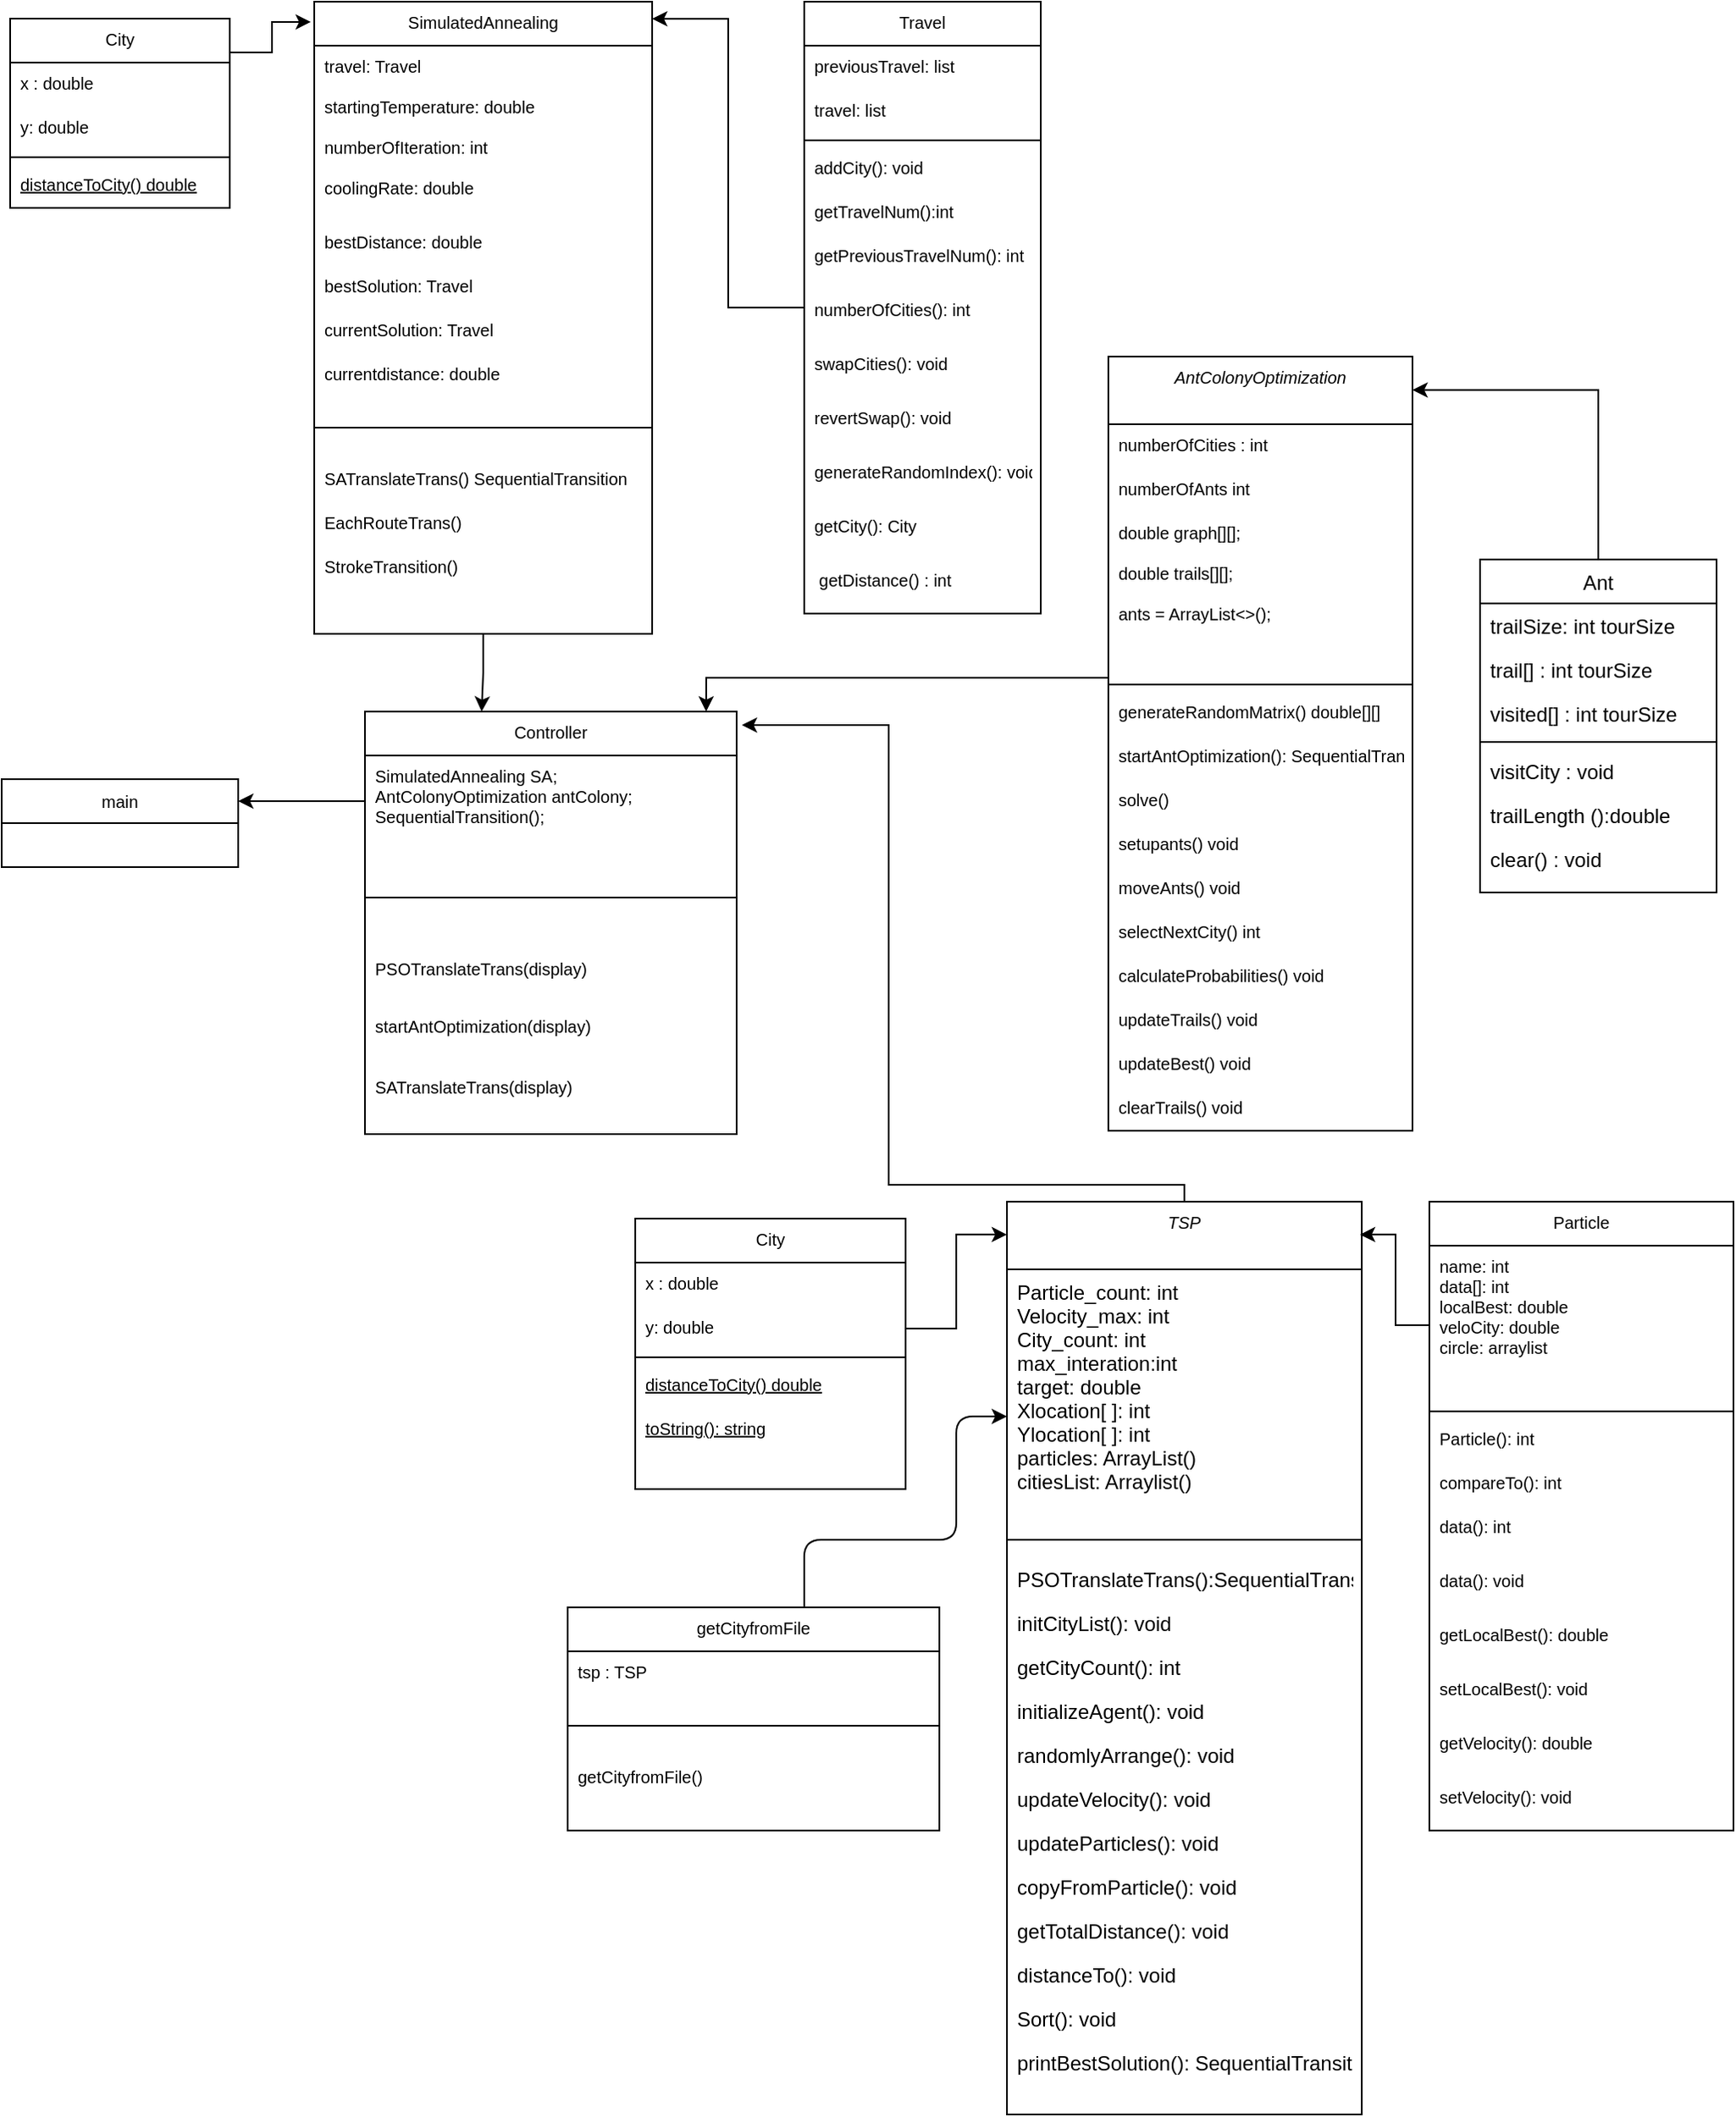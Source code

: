 <mxfile version="14.7.3" type="github"><diagram id="C5RBs43oDa-KdzZeNtuy" name="Page-1"><mxGraphModel dx="2692" dy="575" grid="1" gridSize="10" guides="1" tooltips="1" connect="1" arrows="1" fold="1" page="1" pageScale="1" pageWidth="1654" pageHeight="2336" math="0" shadow="0"><root><mxCell id="WIyWlLk6GJQsqaUBKTNV-0"/><mxCell id="WIyWlLk6GJQsqaUBKTNV-1" parent="WIyWlLk6GJQsqaUBKTNV-0"/><mxCell id="zkfFHV4jXpPFQw0GAbJ--0" value="AntColonyOptimization" style="swimlane;fontStyle=2;align=center;verticalAlign=top;childLayout=stackLayout;horizontal=1;startSize=40;horizontalStack=0;resizeParent=1;resizeLast=0;collapsible=1;marginBottom=0;rounded=0;shadow=0;strokeWidth=1;fontSize=10;" parent="WIyWlLk6GJQsqaUBKTNV-1" vertex="1"><mxGeometry x="560" y="220" width="180" height="458" as="geometry"><mxRectangle x="230" y="140" width="160" height="26" as="alternateBounds"/></mxGeometry></mxCell><mxCell id="zkfFHV4jXpPFQw0GAbJ--1" value="numberOfCities : int" style="text;align=left;verticalAlign=top;spacingLeft=4;spacingRight=4;overflow=hidden;rotatable=0;points=[[0,0.5],[1,0.5]];portConstraint=eastwest;fontSize=10;" parent="zkfFHV4jXpPFQw0GAbJ--0" vertex="1"><mxGeometry y="40" width="180" height="26" as="geometry"/></mxCell><mxCell id="zkfFHV4jXpPFQw0GAbJ--2" value="numberOfAnts int" style="text;align=left;verticalAlign=top;spacingLeft=4;spacingRight=4;overflow=hidden;rotatable=0;points=[[0,0.5],[1,0.5]];portConstraint=eastwest;rounded=0;shadow=0;html=0;fontSize=10;" parent="zkfFHV4jXpPFQw0GAbJ--0" vertex="1"><mxGeometry y="66" width="180" height="26" as="geometry"/></mxCell><mxCell id="zkfFHV4jXpPFQw0GAbJ--3" value="double graph[][];&#xA;&#xA;double trails[][];&#xA;&#xA;ants = ArrayList&lt;&gt;();" style="text;align=left;verticalAlign=top;spacingLeft=4;spacingRight=4;overflow=hidden;rotatable=0;points=[[0,0.5],[1,0.5]];portConstraint=eastwest;rounded=0;shadow=0;html=0;fontSize=10;" parent="zkfFHV4jXpPFQw0GAbJ--0" vertex="1"><mxGeometry y="92" width="180" height="98" as="geometry"/></mxCell><mxCell id="zkfFHV4jXpPFQw0GAbJ--4" value="" style="line;html=1;strokeWidth=1;align=left;verticalAlign=middle;spacingTop=-1;spacingLeft=3;spacingRight=3;rotatable=0;labelPosition=right;points=[];portConstraint=eastwest;fontSize=10;" parent="zkfFHV4jXpPFQw0GAbJ--0" vertex="1"><mxGeometry y="190" width="180" height="8" as="geometry"/></mxCell><mxCell id="65_N5e7l3I2bKLy03aQ3-7" value="generateRandomMatrix() double[][]" style="text;align=left;verticalAlign=top;spacingLeft=4;spacingRight=4;overflow=hidden;rotatable=0;points=[[0,0.5],[1,0.5]];portConstraint=eastwest;fontSize=10;" vertex="1" parent="zkfFHV4jXpPFQw0GAbJ--0"><mxGeometry y="198" width="180" height="26" as="geometry"/></mxCell><mxCell id="65_N5e7l3I2bKLy03aQ3-16" value="startAntOptimization(): SequentialTransition" style="text;align=left;verticalAlign=top;spacingLeft=4;spacingRight=4;overflow=hidden;rotatable=0;points=[[0,0.5],[1,0.5]];portConstraint=eastwest;fontSize=10;" vertex="1" parent="zkfFHV4jXpPFQw0GAbJ--0"><mxGeometry y="224" width="180" height="26" as="geometry"/></mxCell><mxCell id="65_N5e7l3I2bKLy03aQ3-25" value="solve()" style="text;align=left;verticalAlign=top;spacingLeft=4;spacingRight=4;overflow=hidden;rotatable=0;points=[[0,0.5],[1,0.5]];portConstraint=eastwest;fontSize=10;" vertex="1" parent="zkfFHV4jXpPFQw0GAbJ--0"><mxGeometry y="250" width="180" height="26" as="geometry"/></mxCell><mxCell id="65_N5e7l3I2bKLy03aQ3-35" value="setupants() void" style="text;align=left;verticalAlign=top;spacingLeft=4;spacingRight=4;overflow=hidden;rotatable=0;points=[[0,0.5],[1,0.5]];portConstraint=eastwest;fontSize=10;" vertex="1" parent="zkfFHV4jXpPFQw0GAbJ--0"><mxGeometry y="276" width="180" height="26" as="geometry"/></mxCell><mxCell id="65_N5e7l3I2bKLy03aQ3-46" value="moveAnts() void" style="text;align=left;verticalAlign=top;spacingLeft=4;spacingRight=4;overflow=hidden;rotatable=0;points=[[0,0.5],[1,0.5]];portConstraint=eastwest;fontSize=10;" vertex="1" parent="zkfFHV4jXpPFQw0GAbJ--0"><mxGeometry y="302" width="180" height="26" as="geometry"/></mxCell><mxCell id="65_N5e7l3I2bKLy03aQ3-69" value="selectNextCity() int" style="text;align=left;verticalAlign=top;spacingLeft=4;spacingRight=4;overflow=hidden;rotatable=0;points=[[0,0.5],[1,0.5]];portConstraint=eastwest;fontSize=10;" vertex="1" parent="zkfFHV4jXpPFQw0GAbJ--0"><mxGeometry y="328" width="180" height="26" as="geometry"/></mxCell><mxCell id="65_N5e7l3I2bKLy03aQ3-70" value="calculateProbabilities() void" style="text;align=left;verticalAlign=top;spacingLeft=4;spacingRight=4;overflow=hidden;rotatable=0;points=[[0,0.5],[1,0.5]];portConstraint=eastwest;fontSize=10;" vertex="1" parent="zkfFHV4jXpPFQw0GAbJ--0"><mxGeometry y="354" width="180" height="26" as="geometry"/></mxCell><mxCell id="65_N5e7l3I2bKLy03aQ3-71" value="updateTrails() void" style="text;align=left;verticalAlign=top;spacingLeft=4;spacingRight=4;overflow=hidden;rotatable=0;points=[[0,0.5],[1,0.5]];portConstraint=eastwest;fontSize=10;" vertex="1" parent="zkfFHV4jXpPFQw0GAbJ--0"><mxGeometry y="380" width="180" height="26" as="geometry"/></mxCell><mxCell id="65_N5e7l3I2bKLy03aQ3-72" value="updateBest() void" style="text;align=left;verticalAlign=top;spacingLeft=4;spacingRight=4;overflow=hidden;rotatable=0;points=[[0,0.5],[1,0.5]];portConstraint=eastwest;fontSize=10;" vertex="1" parent="zkfFHV4jXpPFQw0GAbJ--0"><mxGeometry y="406" width="180" height="26" as="geometry"/></mxCell><mxCell id="65_N5e7l3I2bKLy03aQ3-73" value="clearTrails() void" style="text;align=left;verticalAlign=top;spacingLeft=4;spacingRight=4;overflow=hidden;rotatable=0;points=[[0,0.5],[1,0.5]];portConstraint=eastwest;fontSize=10;" vertex="1" parent="zkfFHV4jXpPFQw0GAbJ--0"><mxGeometry y="432" width="180" height="26" as="geometry"/></mxCell><mxCell id="65_N5e7l3I2bKLy03aQ3-205" style="edgeStyle=orthogonalEdgeStyle;rounded=0;orthogonalLoop=1;jettySize=auto;html=1;entryX=-0.01;entryY=0.032;entryDx=0;entryDy=0;entryPerimeter=0;fontSize=10;" edge="1" parent="WIyWlLk6GJQsqaUBKTNV-1" source="zkfFHV4jXpPFQw0GAbJ--6" target="65_N5e7l3I2bKLy03aQ3-88"><mxGeometry relative="1" as="geometry"><Array as="points"><mxPoint x="65" y="40"/><mxPoint x="65" y="22"/></Array></mxGeometry></mxCell><mxCell id="zkfFHV4jXpPFQw0GAbJ--6" value="City" style="swimlane;fontStyle=0;align=center;verticalAlign=top;childLayout=stackLayout;horizontal=1;startSize=26;horizontalStack=0;resizeParent=1;resizeLast=0;collapsible=1;marginBottom=0;rounded=0;shadow=0;strokeWidth=1;fontSize=10;" parent="WIyWlLk6GJQsqaUBKTNV-1" vertex="1"><mxGeometry x="-90" y="20" width="130" height="112" as="geometry"><mxRectangle x="130" y="380" width="160" height="26" as="alternateBounds"/></mxGeometry></mxCell><mxCell id="zkfFHV4jXpPFQw0GAbJ--7" value="x : double" style="text;align=left;verticalAlign=top;spacingLeft=4;spacingRight=4;overflow=hidden;rotatable=0;points=[[0,0.5],[1,0.5]];portConstraint=eastwest;fontSize=10;" parent="zkfFHV4jXpPFQw0GAbJ--6" vertex="1"><mxGeometry y="26" width="130" height="26" as="geometry"/></mxCell><mxCell id="zkfFHV4jXpPFQw0GAbJ--8" value="y: double" style="text;align=left;verticalAlign=top;spacingLeft=4;spacingRight=4;overflow=hidden;rotatable=0;points=[[0,0.5],[1,0.5]];portConstraint=eastwest;rounded=0;shadow=0;html=0;fontSize=10;" parent="zkfFHV4jXpPFQw0GAbJ--6" vertex="1"><mxGeometry y="52" width="130" height="26" as="geometry"/></mxCell><mxCell id="zkfFHV4jXpPFQw0GAbJ--9" value="" style="line;html=1;strokeWidth=1;align=left;verticalAlign=middle;spacingTop=-1;spacingLeft=3;spacingRight=3;rotatable=0;labelPosition=right;points=[];portConstraint=eastwest;fontSize=10;" parent="zkfFHV4jXpPFQw0GAbJ--6" vertex="1"><mxGeometry y="78" width="130" height="8" as="geometry"/></mxCell><mxCell id="zkfFHV4jXpPFQw0GAbJ--10" value="distanceToCity() double" style="text;align=left;verticalAlign=top;spacingLeft=4;spacingRight=4;overflow=hidden;rotatable=0;points=[[0,0.5],[1,0.5]];portConstraint=eastwest;fontStyle=4;fontSize=10;" parent="zkfFHV4jXpPFQw0GAbJ--6" vertex="1"><mxGeometry y="86" width="130" height="26" as="geometry"/></mxCell><mxCell id="65_N5e7l3I2bKLy03aQ3-204" style="edgeStyle=orthogonalEdgeStyle;rounded=0;orthogonalLoop=1;jettySize=auto;html=1;entryX=1;entryY=0.043;entryDx=0;entryDy=0;entryPerimeter=0;fontSize=10;" edge="1" parent="WIyWlLk6GJQsqaUBKTNV-1" source="zkfFHV4jXpPFQw0GAbJ--17" target="zkfFHV4jXpPFQw0GAbJ--0"><mxGeometry relative="1" as="geometry"><Array as="points"><mxPoint x="850" y="240"/></Array></mxGeometry></mxCell><mxCell id="zkfFHV4jXpPFQw0GAbJ--17" value="Ant" style="swimlane;fontStyle=0;align=center;verticalAlign=top;childLayout=stackLayout;horizontal=1;startSize=26;horizontalStack=0;resizeParent=1;resizeLast=0;collapsible=1;marginBottom=0;rounded=0;shadow=0;strokeWidth=1;" parent="WIyWlLk6GJQsqaUBKTNV-1" vertex="1"><mxGeometry x="780" y="340" width="140" height="197" as="geometry"><mxRectangle x="550" y="140" width="160" height="26" as="alternateBounds"/></mxGeometry></mxCell><mxCell id="zkfFHV4jXpPFQw0GAbJ--18" value=" trailSize: int tourSize " style="text;align=left;verticalAlign=top;spacingLeft=4;spacingRight=4;overflow=hidden;rotatable=0;points=[[0,0.5],[1,0.5]];portConstraint=eastwest;" parent="zkfFHV4jXpPFQw0GAbJ--17" vertex="1"><mxGeometry y="26" width="140" height="26" as="geometry"/></mxCell><mxCell id="zkfFHV4jXpPFQw0GAbJ--19" value="trail[] : int tourSize" style="text;align=left;verticalAlign=top;spacingLeft=4;spacingRight=4;overflow=hidden;rotatable=0;points=[[0,0.5],[1,0.5]];portConstraint=eastwest;rounded=0;shadow=0;html=0;" parent="zkfFHV4jXpPFQw0GAbJ--17" vertex="1"><mxGeometry y="52" width="140" height="26" as="geometry"/></mxCell><mxCell id="zkfFHV4jXpPFQw0GAbJ--20" value="visited[] : int tourSize" style="text;align=left;verticalAlign=top;spacingLeft=4;spacingRight=4;overflow=hidden;rotatable=0;points=[[0,0.5],[1,0.5]];portConstraint=eastwest;rounded=0;shadow=0;html=0;" parent="zkfFHV4jXpPFQw0GAbJ--17" vertex="1"><mxGeometry y="78" width="140" height="26" as="geometry"/></mxCell><mxCell id="zkfFHV4jXpPFQw0GAbJ--23" value="" style="line;html=1;strokeWidth=1;align=left;verticalAlign=middle;spacingTop=-1;spacingLeft=3;spacingRight=3;rotatable=0;labelPosition=right;points=[];portConstraint=eastwest;" parent="zkfFHV4jXpPFQw0GAbJ--17" vertex="1"><mxGeometry y="104" width="140" height="8" as="geometry"/></mxCell><mxCell id="zkfFHV4jXpPFQw0GAbJ--24" value=" visitCity : void" style="text;align=left;verticalAlign=top;spacingLeft=4;spacingRight=4;overflow=hidden;rotatable=0;points=[[0,0.5],[1,0.5]];portConstraint=eastwest;" parent="zkfFHV4jXpPFQw0GAbJ--17" vertex="1"><mxGeometry y="112" width="140" height="26" as="geometry"/></mxCell><mxCell id="zkfFHV4jXpPFQw0GAbJ--25" value="trailLength ():double" style="text;align=left;verticalAlign=top;spacingLeft=4;spacingRight=4;overflow=hidden;rotatable=0;points=[[0,0.5],[1,0.5]];portConstraint=eastwest;" parent="zkfFHV4jXpPFQw0GAbJ--17" vertex="1"><mxGeometry y="138" width="140" height="26" as="geometry"/></mxCell><mxCell id="65_N5e7l3I2bKLy03aQ3-1" value="clear() : void" style="text;align=left;verticalAlign=top;spacingLeft=4;spacingRight=4;overflow=hidden;rotatable=0;points=[[0,0.5],[1,0.5]];portConstraint=eastwest;" vertex="1" parent="zkfFHV4jXpPFQw0GAbJ--17"><mxGeometry y="164" width="140" height="32" as="geometry"/></mxCell><mxCell id="65_N5e7l3I2bKLy03aQ3-206" style="edgeStyle=orthogonalEdgeStyle;rounded=0;orthogonalLoop=1;jettySize=auto;html=1;entryX=1;entryY=0.027;entryDx=0;entryDy=0;entryPerimeter=0;fontSize=10;" edge="1" parent="WIyWlLk6GJQsqaUBKTNV-1" source="65_N5e7l3I2bKLy03aQ3-74" target="65_N5e7l3I2bKLy03aQ3-88"><mxGeometry relative="1" as="geometry"/></mxCell><mxCell id="65_N5e7l3I2bKLy03aQ3-74" value="Travel" style="swimlane;fontStyle=0;align=center;verticalAlign=top;childLayout=stackLayout;horizontal=1;startSize=26;horizontalStack=0;resizeParent=1;resizeLast=0;collapsible=1;marginBottom=0;rounded=0;shadow=0;strokeWidth=1;fontSize=10;" vertex="1" parent="WIyWlLk6GJQsqaUBKTNV-1"><mxGeometry x="380" y="10" width="140" height="362" as="geometry"><mxRectangle x="550" y="140" width="160" height="26" as="alternateBounds"/></mxGeometry></mxCell><mxCell id="65_N5e7l3I2bKLy03aQ3-75" value="previousTravel: list" style="text;align=left;verticalAlign=top;spacingLeft=4;spacingRight=4;overflow=hidden;rotatable=0;points=[[0,0.5],[1,0.5]];portConstraint=eastwest;fontSize=10;" vertex="1" parent="65_N5e7l3I2bKLy03aQ3-74"><mxGeometry y="26" width="140" height="26" as="geometry"/></mxCell><mxCell id="65_N5e7l3I2bKLy03aQ3-76" value="travel: list" style="text;align=left;verticalAlign=top;spacingLeft=4;spacingRight=4;overflow=hidden;rotatable=0;points=[[0,0.5],[1,0.5]];portConstraint=eastwest;rounded=0;shadow=0;html=0;fontSize=10;" vertex="1" parent="65_N5e7l3I2bKLy03aQ3-74"><mxGeometry y="52" width="140" height="26" as="geometry"/></mxCell><mxCell id="65_N5e7l3I2bKLy03aQ3-78" value="" style="line;html=1;strokeWidth=1;align=left;verticalAlign=middle;spacingTop=-1;spacingLeft=3;spacingRight=3;rotatable=0;labelPosition=right;points=[];portConstraint=eastwest;fontSize=10;" vertex="1" parent="65_N5e7l3I2bKLy03aQ3-74"><mxGeometry y="78" width="140" height="8" as="geometry"/></mxCell><mxCell id="65_N5e7l3I2bKLy03aQ3-79" value="addCity(): void" style="text;align=left;verticalAlign=top;spacingLeft=4;spacingRight=4;overflow=hidden;rotatable=0;points=[[0,0.5],[1,0.5]];portConstraint=eastwest;fontSize=10;" vertex="1" parent="65_N5e7l3I2bKLy03aQ3-74"><mxGeometry y="86" width="140" height="26" as="geometry"/></mxCell><mxCell id="65_N5e7l3I2bKLy03aQ3-80" value="getTravelNum():int" style="text;align=left;verticalAlign=top;spacingLeft=4;spacingRight=4;overflow=hidden;rotatable=0;points=[[0,0.5],[1,0.5]];portConstraint=eastwest;fontSize=10;" vertex="1" parent="65_N5e7l3I2bKLy03aQ3-74"><mxGeometry y="112" width="140" height="26" as="geometry"/></mxCell><mxCell id="65_N5e7l3I2bKLy03aQ3-81" value="getPreviousTravelNum(): int" style="text;align=left;verticalAlign=top;spacingLeft=4;spacingRight=4;overflow=hidden;rotatable=0;points=[[0,0.5],[1,0.5]];portConstraint=eastwest;fontSize=10;" vertex="1" parent="65_N5e7l3I2bKLy03aQ3-74"><mxGeometry y="138" width="140" height="32" as="geometry"/></mxCell><mxCell id="65_N5e7l3I2bKLy03aQ3-82" value="numberOfCities(): int" style="text;align=left;verticalAlign=top;spacingLeft=4;spacingRight=4;overflow=hidden;rotatable=0;points=[[0,0.5],[1,0.5]];portConstraint=eastwest;fontSize=10;" vertex="1" parent="65_N5e7l3I2bKLy03aQ3-74"><mxGeometry y="170" width="140" height="32" as="geometry"/></mxCell><mxCell id="65_N5e7l3I2bKLy03aQ3-83" value="swapCities(): void" style="text;align=left;verticalAlign=top;spacingLeft=4;spacingRight=4;overflow=hidden;rotatable=0;points=[[0,0.5],[1,0.5]];portConstraint=eastwest;fontSize=10;" vertex="1" parent="65_N5e7l3I2bKLy03aQ3-74"><mxGeometry y="202" width="140" height="32" as="geometry"/></mxCell><mxCell id="65_N5e7l3I2bKLy03aQ3-85" value="revertSwap(): void" style="text;align=left;verticalAlign=top;spacingLeft=4;spacingRight=4;overflow=hidden;rotatable=0;points=[[0,0.5],[1,0.5]];portConstraint=eastwest;fontSize=10;" vertex="1" parent="65_N5e7l3I2bKLy03aQ3-74"><mxGeometry y="234" width="140" height="32" as="geometry"/></mxCell><mxCell id="65_N5e7l3I2bKLy03aQ3-84" value="generateRandomIndex(): void" style="text;align=left;verticalAlign=top;spacingLeft=4;spacingRight=4;overflow=hidden;rotatable=0;points=[[0,0.5],[1,0.5]];portConstraint=eastwest;fontSize=10;" vertex="1" parent="65_N5e7l3I2bKLy03aQ3-74"><mxGeometry y="266" width="140" height="32" as="geometry"/></mxCell><mxCell id="65_N5e7l3I2bKLy03aQ3-86" value="getCity(): City &#xA;" style="text;align=left;verticalAlign=top;spacingLeft=4;spacingRight=4;overflow=hidden;rotatable=0;points=[[0,0.5],[1,0.5]];portConstraint=eastwest;fontSize=10;" vertex="1" parent="65_N5e7l3I2bKLy03aQ3-74"><mxGeometry y="298" width="140" height="32" as="geometry"/></mxCell><mxCell id="65_N5e7l3I2bKLy03aQ3-87" value=" getDistance() : int" style="text;align=left;verticalAlign=top;spacingLeft=4;spacingRight=4;overflow=hidden;rotatable=0;points=[[0,0.5],[1,0.5]];portConstraint=eastwest;fontSize=10;" vertex="1" parent="65_N5e7l3I2bKLy03aQ3-74"><mxGeometry y="330" width="140" height="32" as="geometry"/></mxCell><mxCell id="65_N5e7l3I2bKLy03aQ3-209" style="edgeStyle=orthogonalEdgeStyle;rounded=0;orthogonalLoop=1;jettySize=auto;html=1;entryX=0.314;entryY=0;entryDx=0;entryDy=0;entryPerimeter=0;fontSize=10;" edge="1" parent="WIyWlLk6GJQsqaUBKTNV-1" source="65_N5e7l3I2bKLy03aQ3-88" target="65_N5e7l3I2bKLy03aQ3-156"><mxGeometry relative="1" as="geometry"/></mxCell><mxCell id="65_N5e7l3I2bKLy03aQ3-88" value="SimulatedAnnealing" style="swimlane;fontStyle=0;align=center;verticalAlign=top;childLayout=stackLayout;horizontal=1;startSize=26;horizontalStack=0;resizeParent=1;resizeLast=0;collapsible=1;marginBottom=0;rounded=0;shadow=0;strokeWidth=1;fontSize=10;" vertex="1" parent="WIyWlLk6GJQsqaUBKTNV-1"><mxGeometry x="90" y="10" width="200" height="374" as="geometry"><mxRectangle x="550" y="140" width="160" height="26" as="alternateBounds"/></mxGeometry></mxCell><mxCell id="65_N5e7l3I2bKLy03aQ3-89" value="travel: Travel&#xA; &#xA;startingTemperature: double&#xA; &#xA;numberOfIteration: int&#xA; &#xA;coolingRate: double" style="text;align=left;verticalAlign=top;spacingLeft=4;spacingRight=4;overflow=hidden;rotatable=0;points=[[0,0.5],[1,0.5]];portConstraint=eastwest;fontSize=10;" vertex="1" parent="65_N5e7l3I2bKLy03aQ3-88"><mxGeometry y="26" width="200" height="104" as="geometry"/></mxCell><mxCell id="65_N5e7l3I2bKLy03aQ3-101" value="bestDistance: double" style="text;align=left;verticalAlign=top;spacingLeft=4;spacingRight=4;overflow=hidden;rotatable=0;points=[[0,0.5],[1,0.5]];portConstraint=eastwest;fontSize=10;" vertex="1" parent="65_N5e7l3I2bKLy03aQ3-88"><mxGeometry y="130" width="200" height="26" as="geometry"/></mxCell><mxCell id="65_N5e7l3I2bKLy03aQ3-102" value="bestSolution: Travel" style="text;align=left;verticalAlign=top;spacingLeft=4;spacingRight=4;overflow=hidden;rotatable=0;points=[[0,0.5],[1,0.5]];portConstraint=eastwest;fontSize=10;" vertex="1" parent="65_N5e7l3I2bKLy03aQ3-88"><mxGeometry y="156" width="200" height="26" as="geometry"/></mxCell><mxCell id="65_N5e7l3I2bKLy03aQ3-103" value="currentSolution: Travel" style="text;align=left;verticalAlign=top;spacingLeft=4;spacingRight=4;overflow=hidden;rotatable=0;points=[[0,0.5],[1,0.5]];portConstraint=eastwest;fontSize=10;" vertex="1" parent="65_N5e7l3I2bKLy03aQ3-88"><mxGeometry y="182" width="200" height="26" as="geometry"/></mxCell><mxCell id="65_N5e7l3I2bKLy03aQ3-119" value="currentdistance: double" style="text;align=left;verticalAlign=top;spacingLeft=4;spacingRight=4;overflow=hidden;rotatable=0;points=[[0,0.5],[1,0.5]];portConstraint=eastwest;fontSize=10;" vertex="1" parent="65_N5e7l3I2bKLy03aQ3-88"><mxGeometry y="208" width="200" height="26" as="geometry"/></mxCell><mxCell id="65_N5e7l3I2bKLy03aQ3-91" value="" style="line;html=1;strokeWidth=1;align=left;verticalAlign=middle;spacingTop=-1;spacingLeft=3;spacingRight=3;rotatable=0;labelPosition=right;points=[];portConstraint=eastwest;fontSize=10;" vertex="1" parent="65_N5e7l3I2bKLy03aQ3-88"><mxGeometry y="234" width="200" height="36" as="geometry"/></mxCell><mxCell id="65_N5e7l3I2bKLy03aQ3-93" value="SATranslateTrans() SequentialTransition" style="text;align=left;verticalAlign=top;spacingLeft=4;spacingRight=4;overflow=hidden;rotatable=0;points=[[0,0.5],[1,0.5]];portConstraint=eastwest;fontSize=10;" vertex="1" parent="65_N5e7l3I2bKLy03aQ3-88"><mxGeometry y="270" width="200" height="26" as="geometry"/></mxCell><mxCell id="65_N5e7l3I2bKLy03aQ3-92" value="EachRouteTrans()" style="text;align=left;verticalAlign=top;spacingLeft=4;spacingRight=4;overflow=hidden;rotatable=0;points=[[0,0.5],[1,0.5]];portConstraint=eastwest;fontSize=10;" vertex="1" parent="65_N5e7l3I2bKLy03aQ3-88"><mxGeometry y="296" width="200" height="26" as="geometry"/></mxCell><mxCell id="65_N5e7l3I2bKLy03aQ3-94" value="StrokeTransition()" style="text;align=left;verticalAlign=top;spacingLeft=4;spacingRight=4;overflow=hidden;rotatable=0;points=[[0,0.5],[1,0.5]];portConstraint=eastwest;fontSize=10;" vertex="1" parent="65_N5e7l3I2bKLy03aQ3-88"><mxGeometry y="322" width="200" height="32" as="geometry"/></mxCell><mxCell id="65_N5e7l3I2bKLy03aQ3-120" value="City" style="swimlane;fontStyle=0;align=center;verticalAlign=top;childLayout=stackLayout;horizontal=1;startSize=26;horizontalStack=0;resizeParent=1;resizeLast=0;collapsible=1;marginBottom=0;rounded=0;shadow=0;strokeWidth=1;fontSize=10;" vertex="1" parent="WIyWlLk6GJQsqaUBKTNV-1"><mxGeometry x="280" y="730" width="160" height="160" as="geometry"><mxRectangle x="130" y="380" width="160" height="26" as="alternateBounds"/></mxGeometry></mxCell><mxCell id="65_N5e7l3I2bKLy03aQ3-121" value="x : double" style="text;align=left;verticalAlign=top;spacingLeft=4;spacingRight=4;overflow=hidden;rotatable=0;points=[[0,0.5],[1,0.5]];portConstraint=eastwest;fontSize=10;" vertex="1" parent="65_N5e7l3I2bKLy03aQ3-120"><mxGeometry y="26" width="160" height="26" as="geometry"/></mxCell><mxCell id="65_N5e7l3I2bKLy03aQ3-122" value="y: double" style="text;align=left;verticalAlign=top;spacingLeft=4;spacingRight=4;overflow=hidden;rotatable=0;points=[[0,0.5],[1,0.5]];portConstraint=eastwest;rounded=0;shadow=0;html=0;fontSize=10;" vertex="1" parent="65_N5e7l3I2bKLy03aQ3-120"><mxGeometry y="52" width="160" height="26" as="geometry"/></mxCell><mxCell id="65_N5e7l3I2bKLy03aQ3-123" value="" style="line;html=1;strokeWidth=1;align=left;verticalAlign=middle;spacingTop=-1;spacingLeft=3;spacingRight=3;rotatable=0;labelPosition=right;points=[];portConstraint=eastwest;fontSize=10;" vertex="1" parent="65_N5e7l3I2bKLy03aQ3-120"><mxGeometry y="78" width="160" height="8" as="geometry"/></mxCell><mxCell id="65_N5e7l3I2bKLy03aQ3-124" value="distanceToCity() double" style="text;align=left;verticalAlign=top;spacingLeft=4;spacingRight=4;overflow=hidden;rotatable=0;points=[[0,0.5],[1,0.5]];portConstraint=eastwest;fontStyle=4;fontSize=10;" vertex="1" parent="65_N5e7l3I2bKLy03aQ3-120"><mxGeometry y="86" width="160" height="26" as="geometry"/></mxCell><mxCell id="65_N5e7l3I2bKLy03aQ3-125" value="toString(): string" style="text;align=left;verticalAlign=top;spacingLeft=4;spacingRight=4;overflow=hidden;rotatable=0;points=[[0,0.5],[1,0.5]];portConstraint=eastwest;fontStyle=4;fontSize=10;" vertex="1" parent="65_N5e7l3I2bKLy03aQ3-120"><mxGeometry y="112" width="160" height="26" as="geometry"/></mxCell><mxCell id="65_N5e7l3I2bKLy03aQ3-126" value="Particle" style="swimlane;fontStyle=0;align=center;verticalAlign=top;childLayout=stackLayout;horizontal=1;startSize=26;horizontalStack=0;resizeParent=1;resizeLast=0;collapsible=1;marginBottom=0;rounded=0;shadow=0;strokeWidth=1;fontSize=10;" vertex="1" parent="WIyWlLk6GJQsqaUBKTNV-1"><mxGeometry x="750" y="720" width="180" height="372" as="geometry"><mxRectangle x="550" y="140" width="160" height="26" as="alternateBounds"/></mxGeometry></mxCell><mxCell id="65_N5e7l3I2bKLy03aQ3-127" value="name: int&#xA;data[]: int&#xA;localBest: double&#xA;veloCity: double&#xA;circle: arraylist&#xA;" style="text;align=left;verticalAlign=top;spacingLeft=4;spacingRight=4;overflow=hidden;rotatable=0;points=[[0,0.5],[1,0.5]];portConstraint=eastwest;fontSize=10;" vertex="1" parent="65_N5e7l3I2bKLy03aQ3-126"><mxGeometry y="26" width="180" height="94" as="geometry"/></mxCell><mxCell id="65_N5e7l3I2bKLy03aQ3-129" value="" style="line;html=1;strokeWidth=1;align=left;verticalAlign=middle;spacingTop=-1;spacingLeft=3;spacingRight=3;rotatable=0;labelPosition=right;points=[];portConstraint=eastwest;fontSize=10;" vertex="1" parent="65_N5e7l3I2bKLy03aQ3-126"><mxGeometry y="120" width="180" height="8" as="geometry"/></mxCell><mxCell id="65_N5e7l3I2bKLy03aQ3-130" value="Particle(): int&#xA;" style="text;align=left;verticalAlign=top;spacingLeft=4;spacingRight=4;overflow=hidden;rotatable=0;points=[[0,0.5],[1,0.5]];portConstraint=eastwest;fontSize=10;" vertex="1" parent="65_N5e7l3I2bKLy03aQ3-126"><mxGeometry y="128" width="180" height="26" as="geometry"/></mxCell><mxCell id="65_N5e7l3I2bKLy03aQ3-131" value="compareTo(): int" style="text;align=left;verticalAlign=top;spacingLeft=4;spacingRight=4;overflow=hidden;rotatable=0;points=[[0,0.5],[1,0.5]];portConstraint=eastwest;fontSize=10;" vertex="1" parent="65_N5e7l3I2bKLy03aQ3-126"><mxGeometry y="154" width="180" height="26" as="geometry"/></mxCell><mxCell id="65_N5e7l3I2bKLy03aQ3-132" value="data(): int" style="text;align=left;verticalAlign=top;spacingLeft=4;spacingRight=4;overflow=hidden;rotatable=0;points=[[0,0.5],[1,0.5]];portConstraint=eastwest;fontSize=10;" vertex="1" parent="65_N5e7l3I2bKLy03aQ3-126"><mxGeometry y="180" width="180" height="32" as="geometry"/></mxCell><mxCell id="65_N5e7l3I2bKLy03aQ3-133" value="data(): void" style="text;align=left;verticalAlign=top;spacingLeft=4;spacingRight=4;overflow=hidden;rotatable=0;points=[[0,0.5],[1,0.5]];portConstraint=eastwest;fontSize=10;" vertex="1" parent="65_N5e7l3I2bKLy03aQ3-126"><mxGeometry y="212" width="180" height="32" as="geometry"/></mxCell><mxCell id="65_N5e7l3I2bKLy03aQ3-134" value="getLocalBest(): double" style="text;align=left;verticalAlign=top;spacingLeft=4;spacingRight=4;overflow=hidden;rotatable=0;points=[[0,0.5],[1,0.5]];portConstraint=eastwest;fontSize=10;" vertex="1" parent="65_N5e7l3I2bKLy03aQ3-126"><mxGeometry y="244" width="180" height="32" as="geometry"/></mxCell><mxCell id="65_N5e7l3I2bKLy03aQ3-135" value="setLocalBest(): void" style="text;align=left;verticalAlign=top;spacingLeft=4;spacingRight=4;overflow=hidden;rotatable=0;points=[[0,0.5],[1,0.5]];portConstraint=eastwest;fontSize=10;" vertex="1" parent="65_N5e7l3I2bKLy03aQ3-126"><mxGeometry y="276" width="180" height="32" as="geometry"/></mxCell><mxCell id="65_N5e7l3I2bKLy03aQ3-136" value="getVelocity(): double" style="text;align=left;verticalAlign=top;spacingLeft=4;spacingRight=4;overflow=hidden;rotatable=0;points=[[0,0.5],[1,0.5]];portConstraint=eastwest;fontSize=10;" vertex="1" parent="65_N5e7l3I2bKLy03aQ3-126"><mxGeometry y="308" width="180" height="32" as="geometry"/></mxCell><mxCell id="65_N5e7l3I2bKLy03aQ3-137" value="setVelocity(): void" style="text;align=left;verticalAlign=top;spacingLeft=4;spacingRight=4;overflow=hidden;rotatable=0;points=[[0,0.5],[1,0.5]];portConstraint=eastwest;fontSize=10;" vertex="1" parent="65_N5e7l3I2bKLy03aQ3-126"><mxGeometry y="340" width="180" height="32" as="geometry"/></mxCell><mxCell id="65_N5e7l3I2bKLy03aQ3-208" style="edgeStyle=orthogonalEdgeStyle;rounded=0;orthogonalLoop=1;jettySize=auto;html=1;fontSize=10;entryX=1.014;entryY=0.032;entryDx=0;entryDy=0;entryPerimeter=0;" edge="1" parent="WIyWlLk6GJQsqaUBKTNV-1" source="65_N5e7l3I2bKLy03aQ3-139" target="65_N5e7l3I2bKLy03aQ3-156"><mxGeometry relative="1" as="geometry"><mxPoint x="430" y="440" as="targetPoint"/><Array as="points"><mxPoint x="605" y="710"/><mxPoint x="430" y="710"/><mxPoint x="430" y="438"/></Array></mxGeometry></mxCell><mxCell id="65_N5e7l3I2bKLy03aQ3-139" value="TSP" style="swimlane;fontStyle=2;align=center;verticalAlign=top;childLayout=stackLayout;horizontal=1;startSize=40;horizontalStack=0;resizeParent=1;resizeLast=0;collapsible=1;marginBottom=0;rounded=0;shadow=0;strokeWidth=1;fontSize=10;" vertex="1" parent="WIyWlLk6GJQsqaUBKTNV-1"><mxGeometry x="500" y="720" width="210" height="540" as="geometry"><mxRectangle x="230" y="140" width="160" height="26" as="alternateBounds"/></mxGeometry></mxCell><mxCell id="65_N5e7l3I2bKLy03aQ3-140" value="Particle_count: int&#xA;Velocity_max: int&#xA;City_count: int&#xA;max_interation:int&#xA;target: double&#xA;Xlocation[ ]: int&#xA;Ylocation[ ]: int&#xA;particles: ArrayList()&#xA;citiesList: Arraylist()&#xA;" style="text;align=left;verticalAlign=top;spacingLeft=4;spacingRight=4;overflow=hidden;rotatable=0;points=[[0,0.5],[1,0.5]];portConstraint=eastwest;" vertex="1" parent="65_N5e7l3I2bKLy03aQ3-139"><mxGeometry y="40" width="210" height="150" as="geometry"/></mxCell><mxCell id="65_N5e7l3I2bKLy03aQ3-143" value="" style="line;html=1;strokeWidth=1;align=left;verticalAlign=middle;spacingTop=-1;spacingLeft=3;spacingRight=3;rotatable=0;labelPosition=right;points=[];portConstraint=eastwest;" vertex="1" parent="65_N5e7l3I2bKLy03aQ3-139"><mxGeometry y="190" width="210" height="20" as="geometry"/></mxCell><mxCell id="65_N5e7l3I2bKLy03aQ3-155" value="PSOTranslateTrans():SequentialTransition" style="text;align=left;verticalAlign=top;spacingLeft=4;spacingRight=4;overflow=hidden;rotatable=0;points=[[0,0.5],[1,0.5]];portConstraint=eastwest;" vertex="1" parent="65_N5e7l3I2bKLy03aQ3-139"><mxGeometry y="210" width="210" height="26" as="geometry"/></mxCell><mxCell id="65_N5e7l3I2bKLy03aQ3-144" value="initCityList(): void" style="text;align=left;verticalAlign=top;spacingLeft=4;spacingRight=4;overflow=hidden;rotatable=0;points=[[0,0.5],[1,0.5]];portConstraint=eastwest;" vertex="1" parent="65_N5e7l3I2bKLy03aQ3-139"><mxGeometry y="236" width="210" height="26" as="geometry"/></mxCell><mxCell id="65_N5e7l3I2bKLy03aQ3-145" value="getCityCount(): int" style="text;align=left;verticalAlign=top;spacingLeft=4;spacingRight=4;overflow=hidden;rotatable=0;points=[[0,0.5],[1,0.5]];portConstraint=eastwest;" vertex="1" parent="65_N5e7l3I2bKLy03aQ3-139"><mxGeometry y="262" width="210" height="26" as="geometry"/></mxCell><mxCell id="65_N5e7l3I2bKLy03aQ3-146" value="initializeAgent(): void" style="text;align=left;verticalAlign=top;spacingLeft=4;spacingRight=4;overflow=hidden;rotatable=0;points=[[0,0.5],[1,0.5]];portConstraint=eastwest;" vertex="1" parent="65_N5e7l3I2bKLy03aQ3-139"><mxGeometry y="288" width="210" height="26" as="geometry"/></mxCell><mxCell id="65_N5e7l3I2bKLy03aQ3-147" value="randomlyArrange(): void" style="text;align=left;verticalAlign=top;spacingLeft=4;spacingRight=4;overflow=hidden;rotatable=0;points=[[0,0.5],[1,0.5]];portConstraint=eastwest;" vertex="1" parent="65_N5e7l3I2bKLy03aQ3-139"><mxGeometry y="314" width="210" height="26" as="geometry"/></mxCell><mxCell id="65_N5e7l3I2bKLy03aQ3-148" value="updateVelocity(): void" style="text;align=left;verticalAlign=top;spacingLeft=4;spacingRight=4;overflow=hidden;rotatable=0;points=[[0,0.5],[1,0.5]];portConstraint=eastwest;" vertex="1" parent="65_N5e7l3I2bKLy03aQ3-139"><mxGeometry y="340" width="210" height="26" as="geometry"/></mxCell><mxCell id="65_N5e7l3I2bKLy03aQ3-149" value="updateParticles(): void" style="text;align=left;verticalAlign=top;spacingLeft=4;spacingRight=4;overflow=hidden;rotatable=0;points=[[0,0.5],[1,0.5]];portConstraint=eastwest;" vertex="1" parent="65_N5e7l3I2bKLy03aQ3-139"><mxGeometry y="366" width="210" height="26" as="geometry"/></mxCell><mxCell id="65_N5e7l3I2bKLy03aQ3-150" value="copyFromParticle(): void" style="text;align=left;verticalAlign=top;spacingLeft=4;spacingRight=4;overflow=hidden;rotatable=0;points=[[0,0.5],[1,0.5]];portConstraint=eastwest;" vertex="1" parent="65_N5e7l3I2bKLy03aQ3-139"><mxGeometry y="392" width="210" height="26" as="geometry"/></mxCell><mxCell id="65_N5e7l3I2bKLy03aQ3-151" value="getTotalDistance(): void" style="text;align=left;verticalAlign=top;spacingLeft=4;spacingRight=4;overflow=hidden;rotatable=0;points=[[0,0.5],[1,0.5]];portConstraint=eastwest;" vertex="1" parent="65_N5e7l3I2bKLy03aQ3-139"><mxGeometry y="418" width="210" height="26" as="geometry"/></mxCell><mxCell id="65_N5e7l3I2bKLy03aQ3-152" value="distanceTo(): void" style="text;align=left;verticalAlign=top;spacingLeft=4;spacingRight=4;overflow=hidden;rotatable=0;points=[[0,0.5],[1,0.5]];portConstraint=eastwest;" vertex="1" parent="65_N5e7l3I2bKLy03aQ3-139"><mxGeometry y="444" width="210" height="26" as="geometry"/></mxCell><mxCell id="65_N5e7l3I2bKLy03aQ3-153" value="Sort(): void" style="text;align=left;verticalAlign=top;spacingLeft=4;spacingRight=4;overflow=hidden;rotatable=0;points=[[0,0.5],[1,0.5]];portConstraint=eastwest;" vertex="1" parent="65_N5e7l3I2bKLy03aQ3-139"><mxGeometry y="470" width="210" height="26" as="geometry"/></mxCell><mxCell id="65_N5e7l3I2bKLy03aQ3-154" value="printBestSolution(): SequentialTransition" style="text;align=left;verticalAlign=top;spacingLeft=4;spacingRight=4;overflow=hidden;rotatable=0;points=[[0,0.5],[1,0.5]];portConstraint=eastwest;" vertex="1" parent="65_N5e7l3I2bKLy03aQ3-139"><mxGeometry y="496" width="210" height="26" as="geometry"/></mxCell><mxCell id="65_N5e7l3I2bKLy03aQ3-156" value="Controller" style="swimlane;fontStyle=0;align=center;verticalAlign=top;childLayout=stackLayout;horizontal=1;startSize=26;horizontalStack=0;resizeParent=1;resizeLast=0;collapsible=1;marginBottom=0;rounded=0;shadow=0;strokeWidth=1;fontSize=10;" vertex="1" parent="WIyWlLk6GJQsqaUBKTNV-1"><mxGeometry x="120" y="430" width="220" height="250" as="geometry"><mxRectangle x="550" y="140" width="160" height="26" as="alternateBounds"/></mxGeometry></mxCell><mxCell id="65_N5e7l3I2bKLy03aQ3-160" value="SimulatedAnnealing SA;&#xA;AntColonyOptimization antColony;&#xA;SequentialTransition();" style="text;align=left;verticalAlign=top;spacingLeft=4;spacingRight=4;overflow=hidden;rotatable=0;points=[[0,0.5],[1,0.5]];portConstraint=eastwest;fontSize=10;" vertex="1" parent="65_N5e7l3I2bKLy03aQ3-156"><mxGeometry y="26" width="220" height="54" as="geometry"/></mxCell><mxCell id="65_N5e7l3I2bKLy03aQ3-162" value="" style="line;html=1;strokeWidth=1;align=left;verticalAlign=middle;spacingTop=-1;spacingLeft=3;spacingRight=3;rotatable=0;labelPosition=right;points=[];portConstraint=eastwest;fontSize=10;" vertex="1" parent="65_N5e7l3I2bKLy03aQ3-156"><mxGeometry y="80" width="220" height="60" as="geometry"/></mxCell><mxCell id="65_N5e7l3I2bKLy03aQ3-178" value="PSOTranslateTrans(display)" style="text;align=left;verticalAlign=top;spacingLeft=4;spacingRight=4;overflow=hidden;rotatable=0;points=[[0,0.5],[1,0.5]];portConstraint=eastwest;fontSize=10;" vertex="1" parent="65_N5e7l3I2bKLy03aQ3-156"><mxGeometry y="140" width="220" height="34" as="geometry"/></mxCell><mxCell id="65_N5e7l3I2bKLy03aQ3-177" value="startAntOptimization(display)" style="text;align=left;verticalAlign=top;spacingLeft=4;spacingRight=4;overflow=hidden;rotatable=0;points=[[0,0.5],[1,0.5]];portConstraint=eastwest;fontSize=10;" vertex="1" parent="65_N5e7l3I2bKLy03aQ3-156"><mxGeometry y="174" width="220" height="36" as="geometry"/></mxCell><mxCell id="65_N5e7l3I2bKLy03aQ3-176" value="SATranslateTrans(display)" style="text;align=left;verticalAlign=top;spacingLeft=4;spacingRight=4;overflow=hidden;rotatable=0;points=[[0,0.5],[1,0.5]];portConstraint=eastwest;fontSize=10;" vertex="1" parent="65_N5e7l3I2bKLy03aQ3-156"><mxGeometry y="210" width="220" height="32" as="geometry"/></mxCell><mxCell id="65_N5e7l3I2bKLy03aQ3-166" value="getCityfromFile" style="swimlane;fontStyle=0;align=center;verticalAlign=top;childLayout=stackLayout;horizontal=1;startSize=26;horizontalStack=0;resizeParent=1;resizeLast=0;collapsible=1;marginBottom=0;rounded=0;shadow=0;strokeWidth=1;fontSize=10;" vertex="1" parent="WIyWlLk6GJQsqaUBKTNV-1"><mxGeometry x="240" y="960" width="220" height="132" as="geometry"><mxRectangle x="550" y="140" width="160" height="26" as="alternateBounds"/></mxGeometry></mxCell><mxCell id="65_N5e7l3I2bKLy03aQ3-168" value="tsp : TSP" style="text;align=left;verticalAlign=top;spacingLeft=4;spacingRight=4;overflow=hidden;rotatable=0;points=[[0,0.5],[1,0.5]];portConstraint=eastwest;fontSize=10;" vertex="1" parent="65_N5e7l3I2bKLy03aQ3-166"><mxGeometry y="26" width="220" height="26" as="geometry"/></mxCell><mxCell id="65_N5e7l3I2bKLy03aQ3-172" value="" style="line;html=1;strokeWidth=1;align=left;verticalAlign=middle;spacingTop=-1;spacingLeft=3;spacingRight=3;rotatable=0;labelPosition=right;points=[];portConstraint=eastwest;fontSize=10;" vertex="1" parent="65_N5e7l3I2bKLy03aQ3-166"><mxGeometry y="52" width="220" height="36" as="geometry"/></mxCell><mxCell id="65_N5e7l3I2bKLy03aQ3-173" value="getCityfromFile()" style="text;align=left;verticalAlign=top;spacingLeft=4;spacingRight=4;overflow=hidden;rotatable=0;points=[[0,0.5],[1,0.5]];portConstraint=eastwest;fontSize=10;" vertex="1" parent="65_N5e7l3I2bKLy03aQ3-166"><mxGeometry y="88" width="220" height="32" as="geometry"/></mxCell><mxCell id="65_N5e7l3I2bKLy03aQ3-179" value="" style="endArrow=classic;html=1;fontSize=10;entryX=0;entryY=0.58;entryDx=0;entryDy=0;entryPerimeter=0;" edge="1" parent="WIyWlLk6GJQsqaUBKTNV-1" target="65_N5e7l3I2bKLy03aQ3-140"><mxGeometry width="50" height="50" relative="1" as="geometry"><mxPoint x="380" y="960" as="sourcePoint"/><mxPoint x="490" y="891" as="targetPoint"/><Array as="points"><mxPoint x="380" y="920"/><mxPoint x="470" y="920"/><mxPoint x="470" y="847"/></Array></mxGeometry></mxCell><mxCell id="65_N5e7l3I2bKLy03aQ3-187" style="edgeStyle=orthogonalEdgeStyle;rounded=0;orthogonalLoop=1;jettySize=auto;html=1;exitX=0;exitY=0.5;exitDx=0;exitDy=0;entryX=0.995;entryY=0.036;entryDx=0;entryDy=0;entryPerimeter=0;fontSize=10;" edge="1" parent="WIyWlLk6GJQsqaUBKTNV-1" source="65_N5e7l3I2bKLy03aQ3-127" target="65_N5e7l3I2bKLy03aQ3-139"><mxGeometry relative="1" as="geometry"/></mxCell><mxCell id="65_N5e7l3I2bKLy03aQ3-189" style="edgeStyle=orthogonalEdgeStyle;rounded=0;orthogonalLoop=1;jettySize=auto;html=1;exitX=1;exitY=0.5;exitDx=0;exitDy=0;entryX=0;entryY=0.036;entryDx=0;entryDy=0;entryPerimeter=0;fontSize=10;" edge="1" parent="WIyWlLk6GJQsqaUBKTNV-1" source="65_N5e7l3I2bKLy03aQ3-122" target="65_N5e7l3I2bKLy03aQ3-139"><mxGeometry relative="1" as="geometry"/></mxCell><mxCell id="65_N5e7l3I2bKLy03aQ3-196" value="main" style="swimlane;fontStyle=0;childLayout=stackLayout;horizontal=1;startSize=26;horizontalStack=0;resizeParent=1;resizeParentMax=0;resizeLast=0;collapsible=1;marginBottom=0;fontSize=10;" vertex="1" parent="WIyWlLk6GJQsqaUBKTNV-1"><mxGeometry x="-95" y="470" width="140" height="52" as="geometry"/></mxCell><mxCell id="65_N5e7l3I2bKLy03aQ3-207" style="edgeStyle=orthogonalEdgeStyle;rounded=0;orthogonalLoop=1;jettySize=auto;html=1;entryX=0.918;entryY=0;entryDx=0;entryDy=0;entryPerimeter=0;fontSize=10;" edge="1" parent="WIyWlLk6GJQsqaUBKTNV-1" source="zkfFHV4jXpPFQw0GAbJ--4" target="65_N5e7l3I2bKLy03aQ3-156"><mxGeometry relative="1" as="geometry"><Array as="points"><mxPoint x="322" y="410"/></Array></mxGeometry></mxCell><mxCell id="65_N5e7l3I2bKLy03aQ3-210" style="edgeStyle=orthogonalEdgeStyle;rounded=0;orthogonalLoop=1;jettySize=auto;html=1;entryX=1;entryY=0.25;entryDx=0;entryDy=0;fontSize=10;" edge="1" parent="WIyWlLk6GJQsqaUBKTNV-1" source="65_N5e7l3I2bKLy03aQ3-160" target="65_N5e7l3I2bKLy03aQ3-196"><mxGeometry relative="1" as="geometry"/></mxCell></root></mxGraphModel></diagram></mxfile>